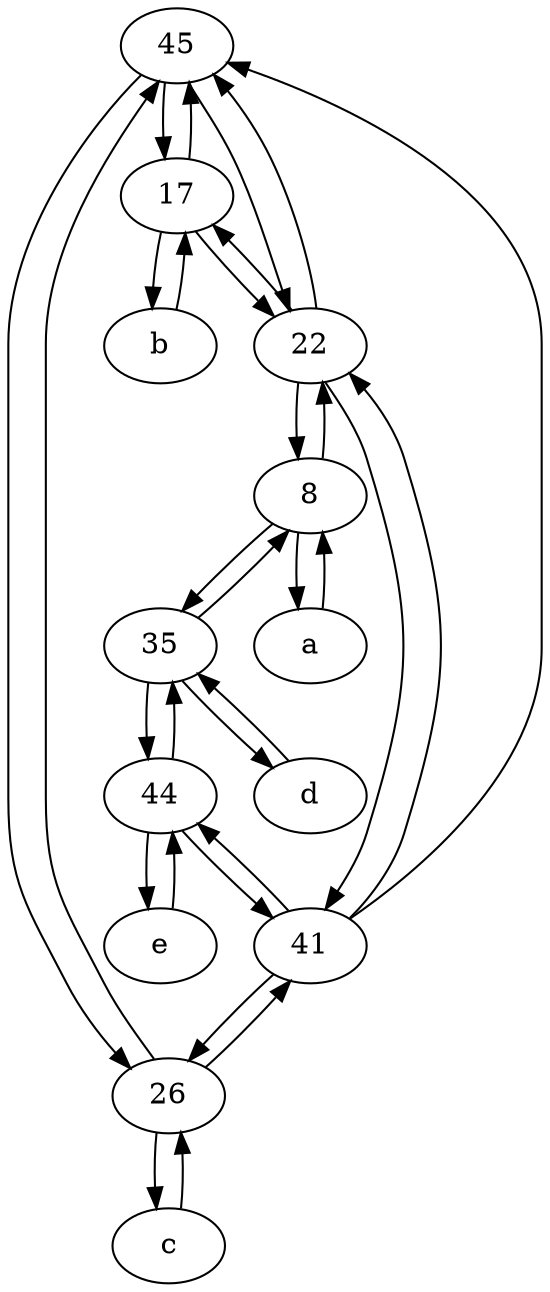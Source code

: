 digraph  {
	45;
	d [pos="20,30!"];
	17;
	41;
	26;
	b [pos="50,20!"];
	44;
	a [pos="40,10!"];
	22;
	35;
	c [pos="20,10!"];
	8;
	e [pos="30,50!"];
	44 -> 35;
	e -> 44;
	41 -> 26;
	22 -> 41;
	d -> 35;
	26 -> 45;
	22 -> 45;
	26 -> 41;
	41 -> 22;
	8 -> 35;
	8 -> a;
	22 -> 17;
	45 -> 17;
	35 -> 44;
	a -> 8;
	41 -> 44;
	35 -> 8;
	17 -> 22;
	44 -> e;
	35 -> d;
	26 -> c;
	17 -> 45;
	17 -> b;
	22 -> 8;
	44 -> 41;
	45 -> 26;
	c -> 26;
	45 -> 22;
	41 -> 45;
	b -> 17;
	8 -> 22;

	}